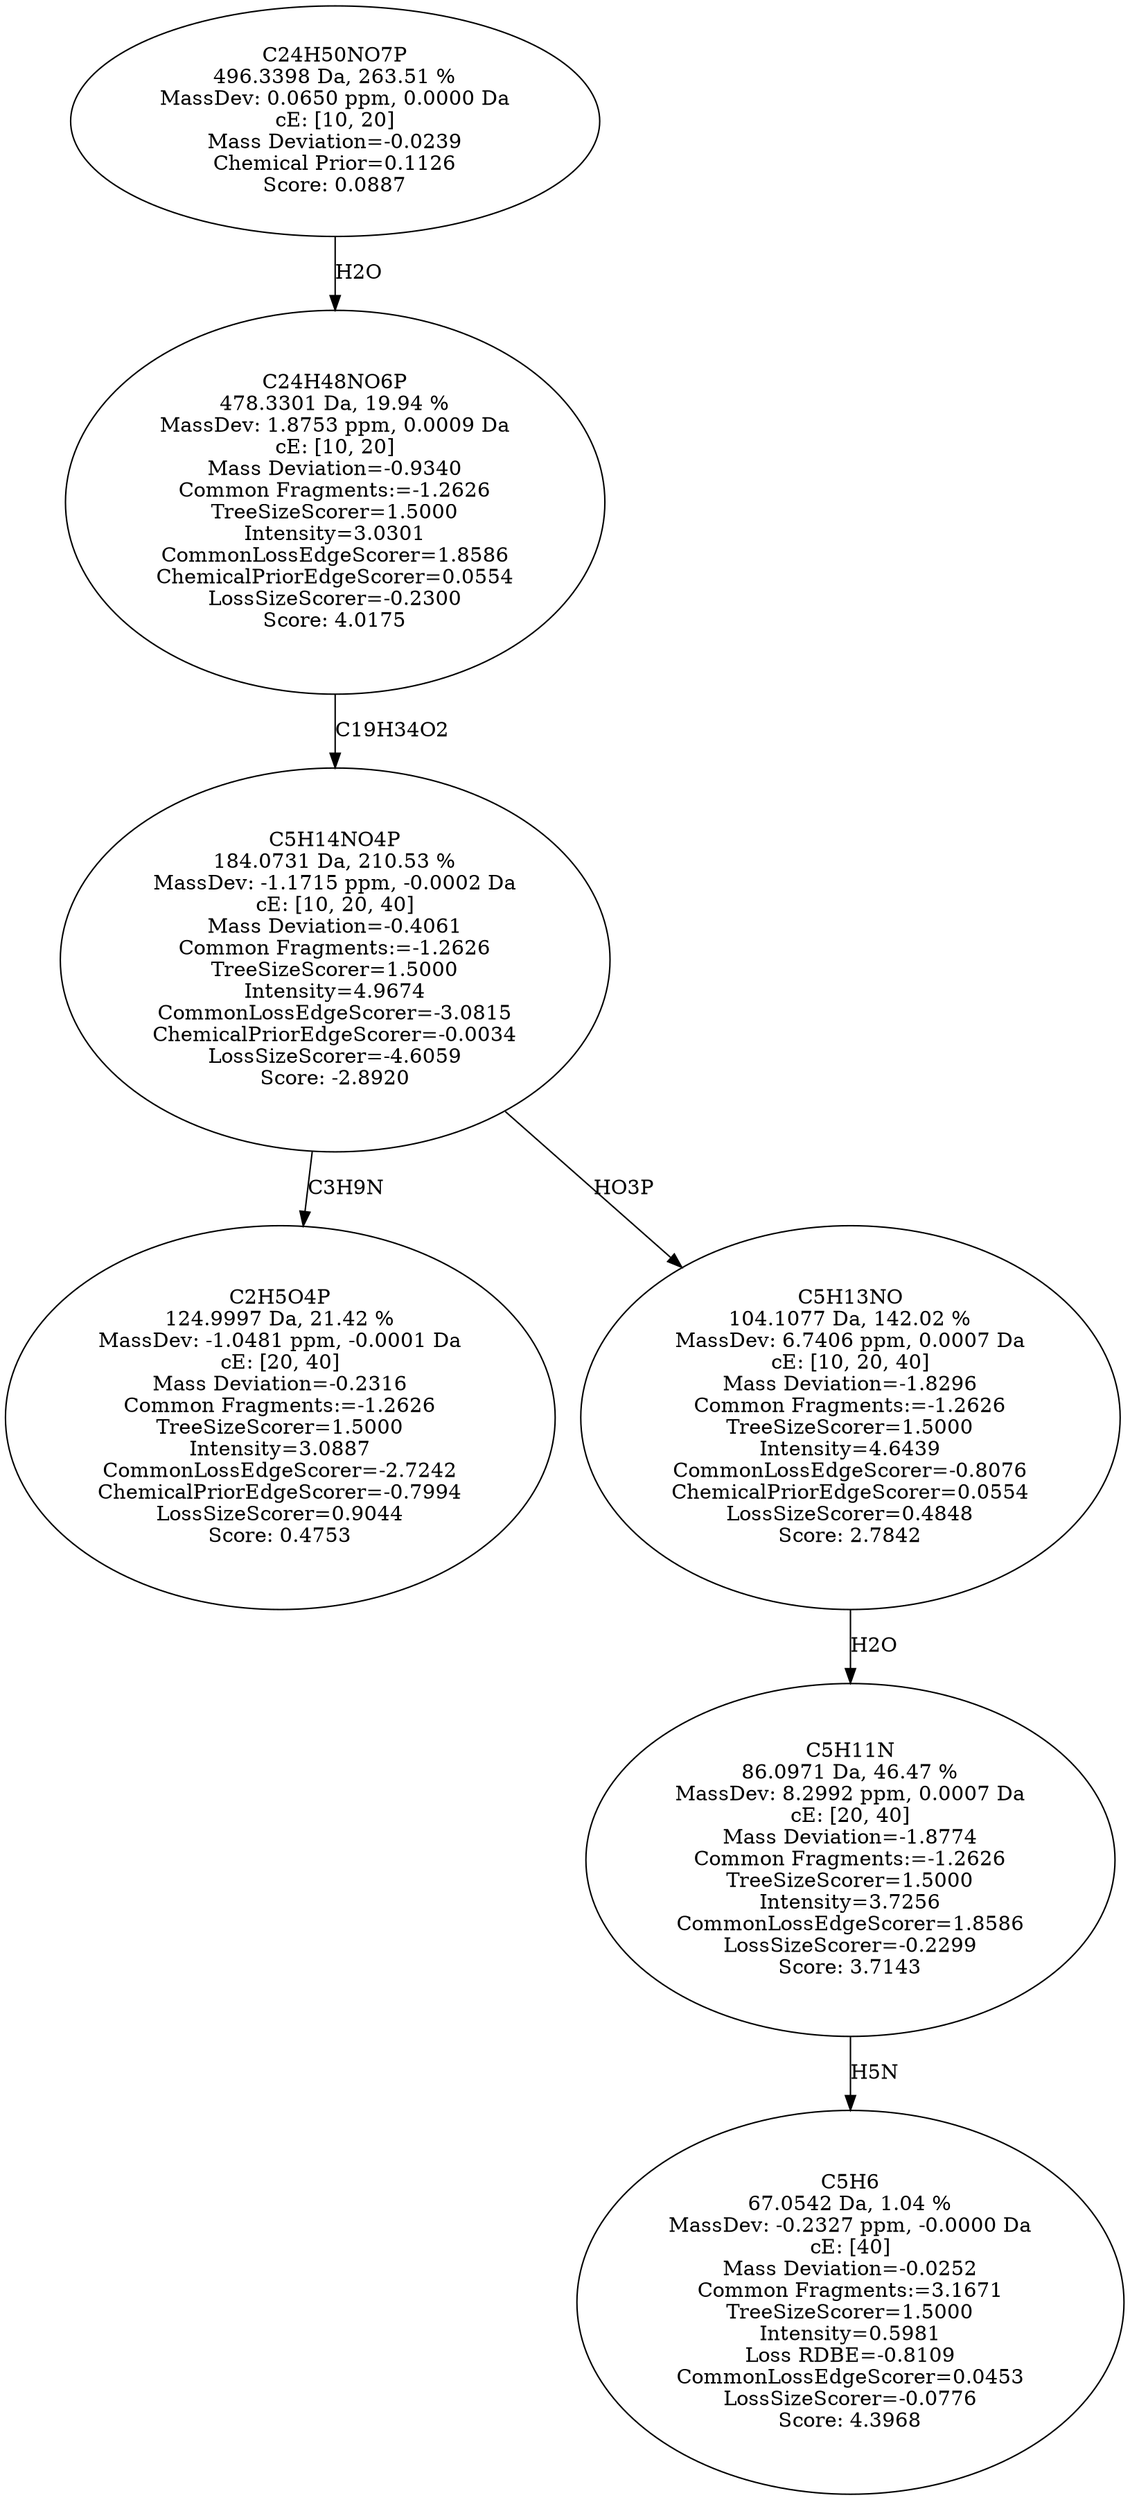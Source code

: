 strict digraph {
v1 [label="C2H5O4P\n124.9997 Da, 21.42 %\nMassDev: -1.0481 ppm, -0.0001 Da\ncE: [20, 40]\nMass Deviation=-0.2316\nCommon Fragments:=-1.2626\nTreeSizeScorer=1.5000\nIntensity=3.0887\nCommonLossEdgeScorer=-2.7242\nChemicalPriorEdgeScorer=-0.7994\nLossSizeScorer=0.9044\nScore: 0.4753"];
v2 [label="C5H6\n67.0542 Da, 1.04 %\nMassDev: -0.2327 ppm, -0.0000 Da\ncE: [40]\nMass Deviation=-0.0252\nCommon Fragments:=3.1671\nTreeSizeScorer=1.5000\nIntensity=0.5981\nLoss RDBE=-0.8109\nCommonLossEdgeScorer=0.0453\nLossSizeScorer=-0.0776\nScore: 4.3968"];
v3 [label="C5H11N\n86.0971 Da, 46.47 %\nMassDev: 8.2992 ppm, 0.0007 Da\ncE: [20, 40]\nMass Deviation=-1.8774\nCommon Fragments:=-1.2626\nTreeSizeScorer=1.5000\nIntensity=3.7256\nCommonLossEdgeScorer=1.8586\nLossSizeScorer=-0.2299\nScore: 3.7143"];
v4 [label="C5H13NO\n104.1077 Da, 142.02 %\nMassDev: 6.7406 ppm, 0.0007 Da\ncE: [10, 20, 40]\nMass Deviation=-1.8296\nCommon Fragments:=-1.2626\nTreeSizeScorer=1.5000\nIntensity=4.6439\nCommonLossEdgeScorer=-0.8076\nChemicalPriorEdgeScorer=0.0554\nLossSizeScorer=0.4848\nScore: 2.7842"];
v5 [label="C5H14NO4P\n184.0731 Da, 210.53 %\nMassDev: -1.1715 ppm, -0.0002 Da\ncE: [10, 20, 40]\nMass Deviation=-0.4061\nCommon Fragments:=-1.2626\nTreeSizeScorer=1.5000\nIntensity=4.9674\nCommonLossEdgeScorer=-3.0815\nChemicalPriorEdgeScorer=-0.0034\nLossSizeScorer=-4.6059\nScore: -2.8920"];
v6 [label="C24H48NO6P\n478.3301 Da, 19.94 %\nMassDev: 1.8753 ppm, 0.0009 Da\ncE: [10, 20]\nMass Deviation=-0.9340\nCommon Fragments:=-1.2626\nTreeSizeScorer=1.5000\nIntensity=3.0301\nCommonLossEdgeScorer=1.8586\nChemicalPriorEdgeScorer=0.0554\nLossSizeScorer=-0.2300\nScore: 4.0175"];
v7 [label="C24H50NO7P\n496.3398 Da, 263.51 %\nMassDev: 0.0650 ppm, 0.0000 Da\ncE: [10, 20]\nMass Deviation=-0.0239\nChemical Prior=0.1126\nScore: 0.0887"];
v5 -> v1 [label="C3H9N"];
v3 -> v2 [label="H5N"];
v4 -> v3 [label="H2O"];
v5 -> v4 [label="HO3P"];
v6 -> v5 [label="C19H34O2"];
v7 -> v6 [label="H2O"];
}